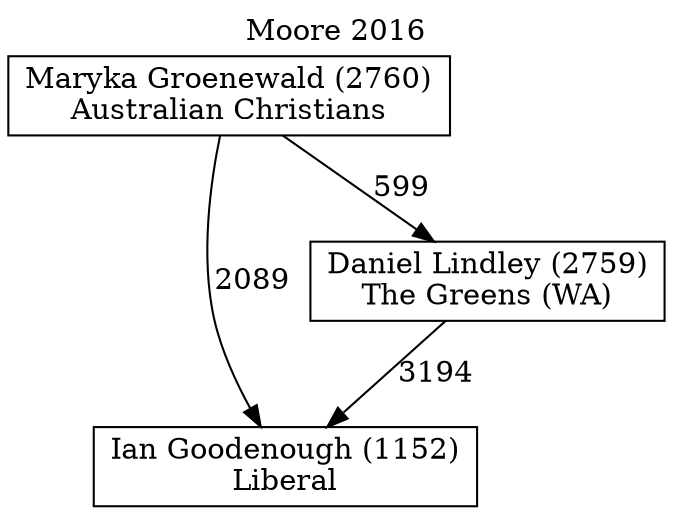 // House preference flow
digraph "Ian Goodenough (1152)_Moore_2016" {
	graph [label="Moore 2016" labelloc=t mclimit=10]
	node [shape=box]
	"Ian Goodenough (1152)" [label="Ian Goodenough (1152)
Liberal"]
	"Daniel Lindley (2759)" [label="Daniel Lindley (2759)
The Greens (WA)"]
	"Maryka Groenewald (2760)" [label="Maryka Groenewald (2760)
Australian Christians"]
	"Daniel Lindley (2759)" -> "Ian Goodenough (1152)" [label=3194]
	"Maryka Groenewald (2760)" -> "Daniel Lindley (2759)" [label=599]
	"Maryka Groenewald (2760)" -> "Ian Goodenough (1152)" [label=2089]
}
